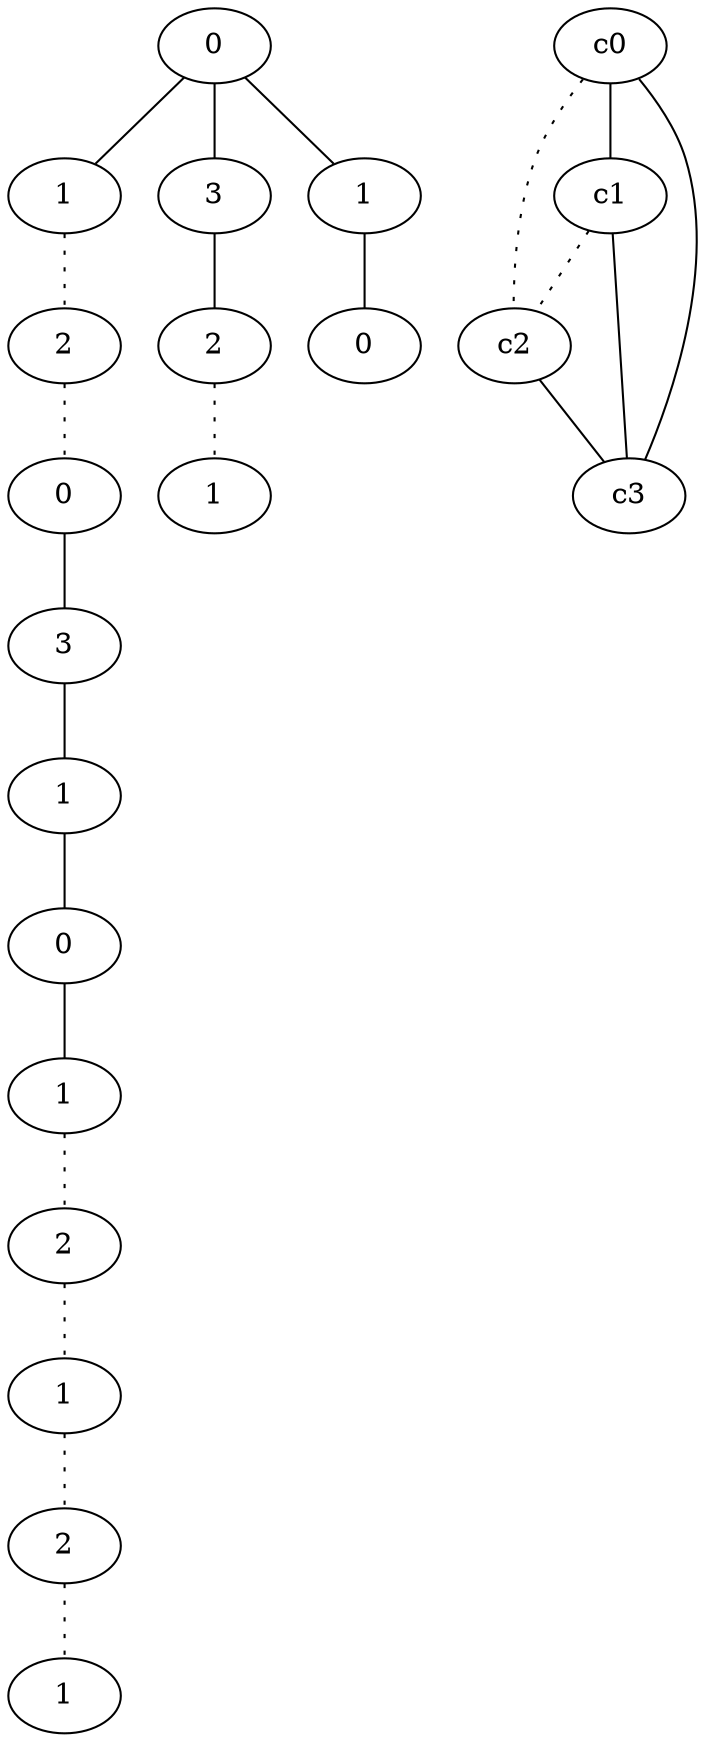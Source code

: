 graph {
a0[label=0];
a1[label=1];
a2[label=2];
a3[label=0];
a4[label=3];
a5[label=1];
a6[label=0];
a7[label=1];
a8[label=2];
a9[label=1];
a10[label=2];
a11[label=1];
a12[label=3];
a13[label=2];
a14[label=1];
a15[label=1];
a16[label=0];
a0 -- a1;
a0 -- a12;
a0 -- a15;
a1 -- a2 [style=dotted];
a2 -- a3 [style=dotted];
a3 -- a4;
a4 -- a5;
a5 -- a6;
a6 -- a7;
a7 -- a8 [style=dotted];
a8 -- a9 [style=dotted];
a9 -- a10 [style=dotted];
a10 -- a11 [style=dotted];
a12 -- a13;
a13 -- a14 [style=dotted];
a15 -- a16;
c0 -- c1;
c0 -- c2 [style=dotted];
c0 -- c3;
c1 -- c2 [style=dotted];
c1 -- c3;
c2 -- c3;
}
